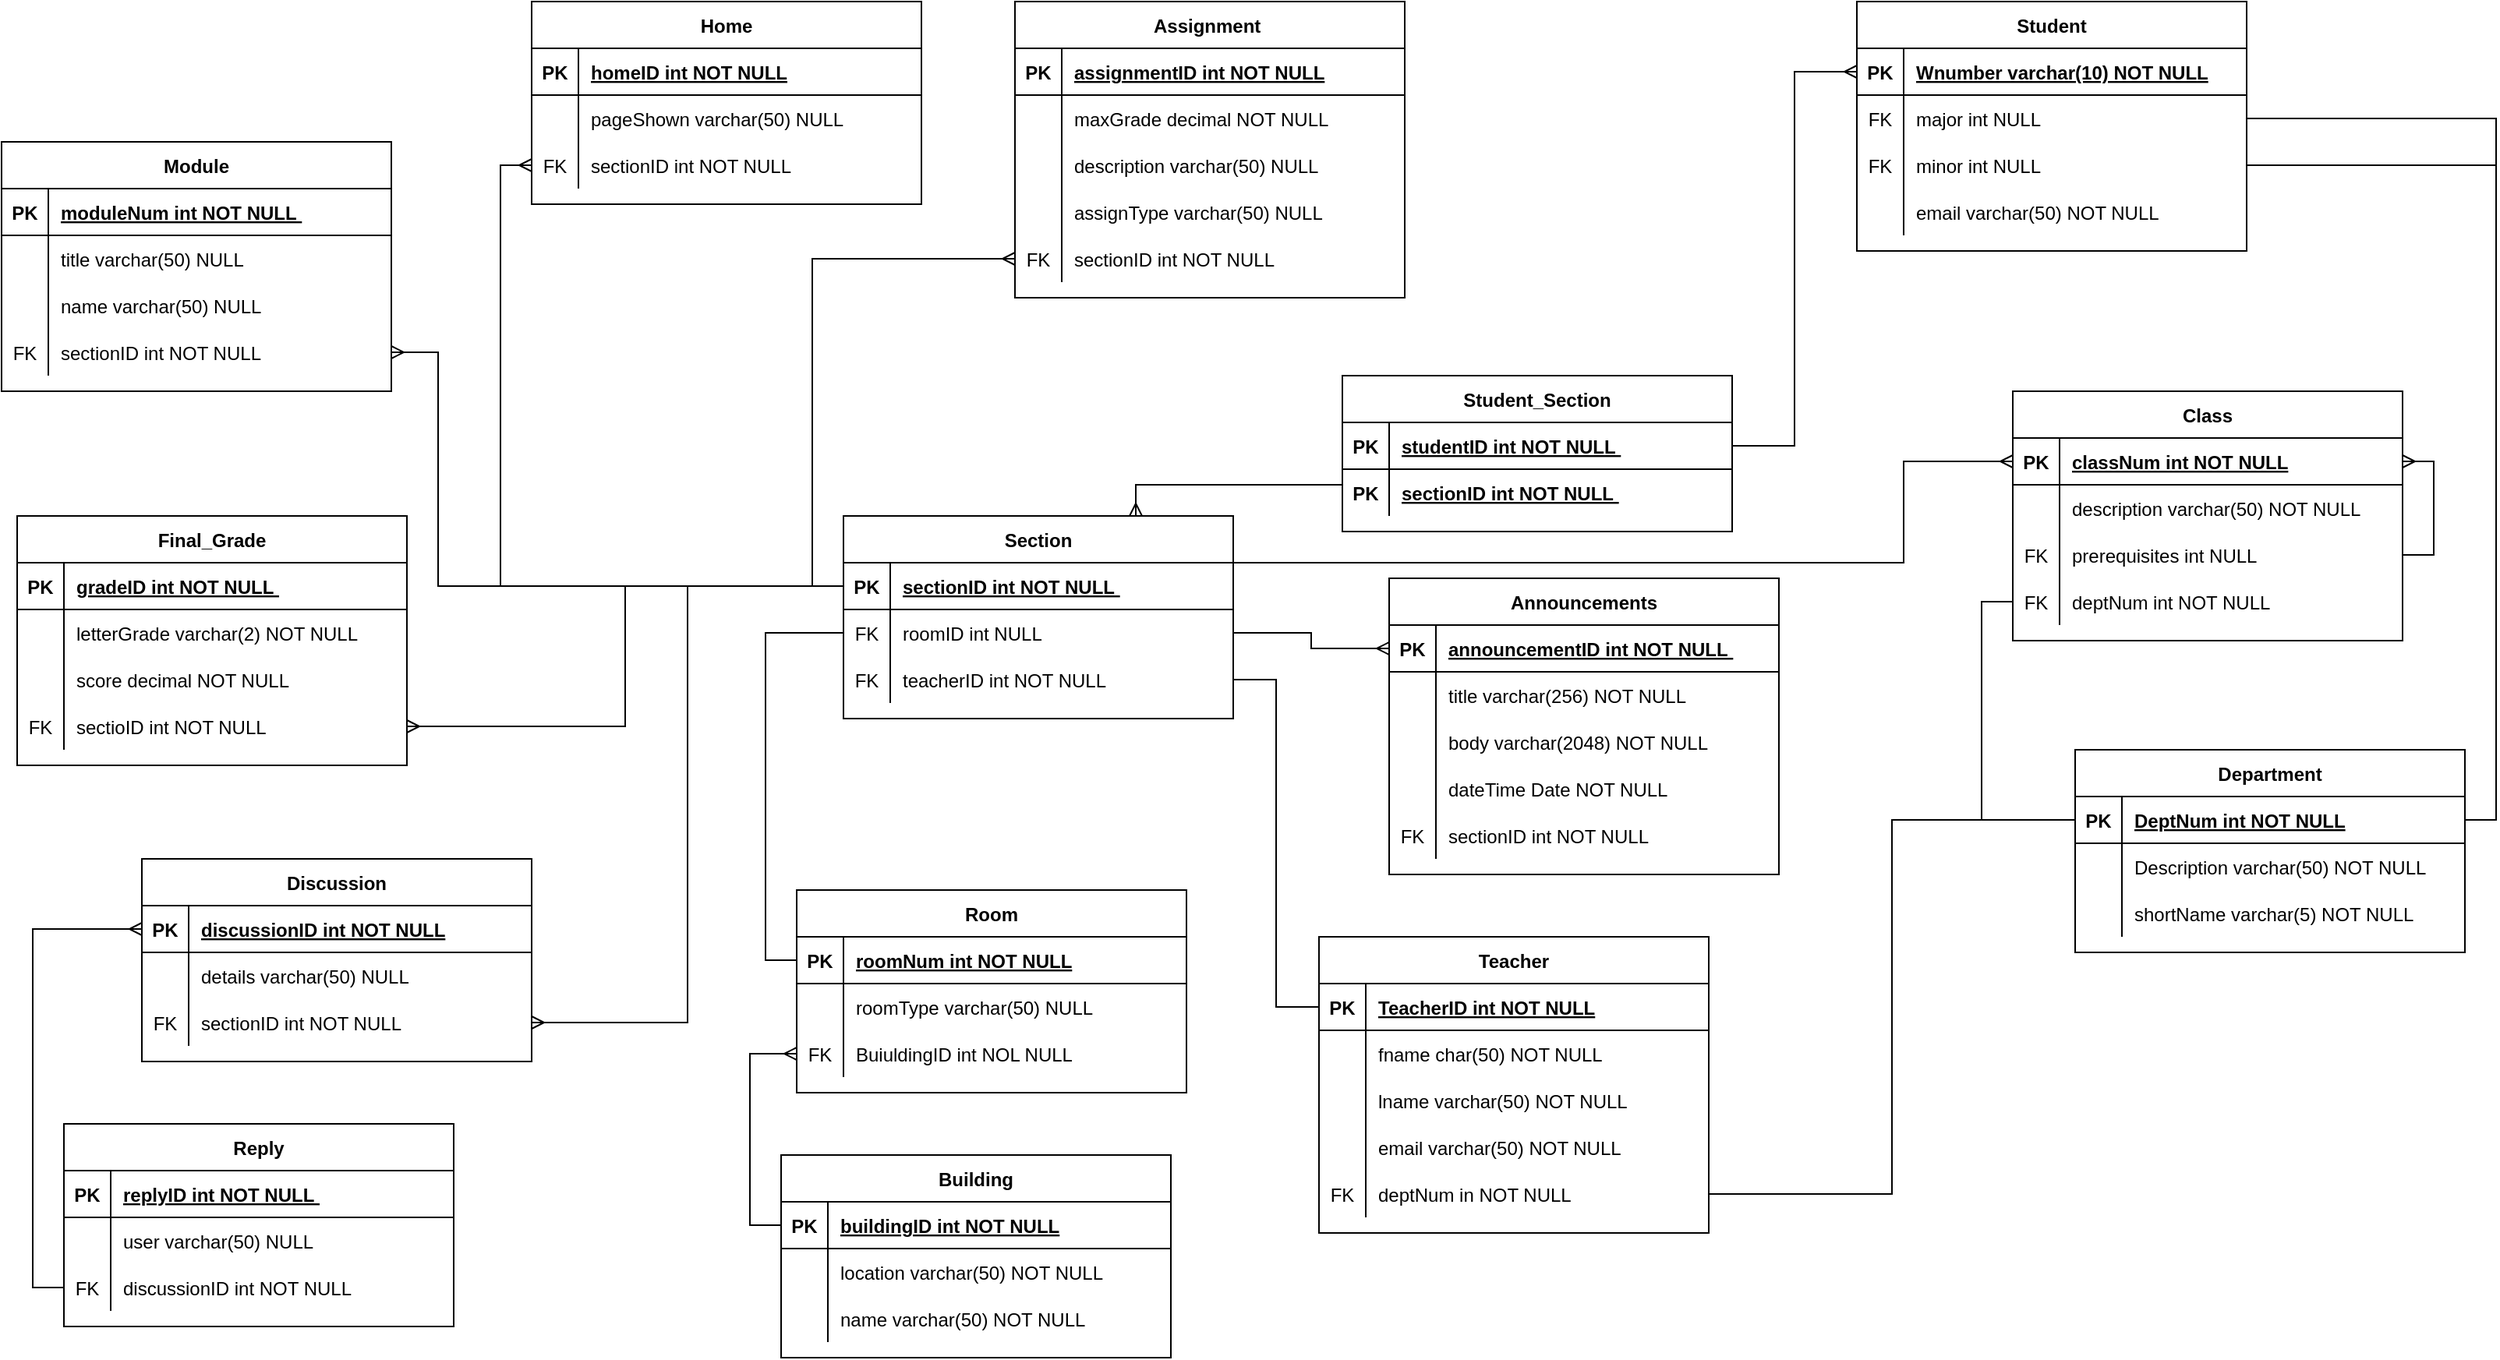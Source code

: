 <mxfile version="14.4.2" type="device"><diagram id="R2lEEEUBdFMjLlhIrx00" name="Page-1"><mxGraphModel dx="1212" dy="1151" grid="1" gridSize="10" guides="1" tooltips="1" connect="1" arrows="1" fold="1" page="1" pageScale="1" pageWidth="850" pageHeight="1100" math="0" shadow="0" extFonts="Permanent Marker^https://fonts.googleapis.com/css?family=Permanent+Marker"><root><mxCell id="0"/><mxCell id="1" parent="0"/><mxCell id="C-vyLk0tnHw3VtMMgP7b-23" value="Department" style="shape=table;startSize=30;container=1;collapsible=1;childLayout=tableLayout;fixedRows=1;rowLines=0;fontStyle=1;align=center;resizeLast=1;" parent="1" vertex="1"><mxGeometry x="2220" y="580" width="250" height="130" as="geometry"><mxRectangle x="120" y="120" width="100" height="30" as="alternateBounds"/></mxGeometry></mxCell><mxCell id="C-vyLk0tnHw3VtMMgP7b-24" value="" style="shape=partialRectangle;collapsible=0;dropTarget=0;pointerEvents=0;fillColor=none;points=[[0,0.5],[1,0.5]];portConstraint=eastwest;top=0;left=0;right=0;bottom=1;" parent="C-vyLk0tnHw3VtMMgP7b-23" vertex="1"><mxGeometry y="30" width="250" height="30" as="geometry"/></mxCell><mxCell id="C-vyLk0tnHw3VtMMgP7b-25" value="PK" style="shape=partialRectangle;overflow=hidden;connectable=0;fillColor=none;top=0;left=0;bottom=0;right=0;fontStyle=1;" parent="C-vyLk0tnHw3VtMMgP7b-24" vertex="1"><mxGeometry width="30" height="30" as="geometry"/></mxCell><mxCell id="C-vyLk0tnHw3VtMMgP7b-26" value="DeptNum int NOT NULL " style="shape=partialRectangle;overflow=hidden;connectable=0;fillColor=none;top=0;left=0;bottom=0;right=0;align=left;spacingLeft=6;fontStyle=5;" parent="C-vyLk0tnHw3VtMMgP7b-24" vertex="1"><mxGeometry x="30" width="220" height="30" as="geometry"/></mxCell><mxCell id="C-vyLk0tnHw3VtMMgP7b-27" value="" style="shape=partialRectangle;collapsible=0;dropTarget=0;pointerEvents=0;fillColor=none;points=[[0,0.5],[1,0.5]];portConstraint=eastwest;top=0;left=0;right=0;bottom=0;" parent="C-vyLk0tnHw3VtMMgP7b-23" vertex="1"><mxGeometry y="60" width="250" height="30" as="geometry"/></mxCell><mxCell id="C-vyLk0tnHw3VtMMgP7b-28" value="" style="shape=partialRectangle;overflow=hidden;connectable=0;fillColor=none;top=0;left=0;bottom=0;right=0;" parent="C-vyLk0tnHw3VtMMgP7b-27" vertex="1"><mxGeometry width="30" height="30" as="geometry"/></mxCell><mxCell id="C-vyLk0tnHw3VtMMgP7b-29" value="Description varchar(50) NOT NULL" style="shape=partialRectangle;overflow=hidden;connectable=0;fillColor=none;top=0;left=0;bottom=0;right=0;align=left;spacingLeft=6;" parent="C-vyLk0tnHw3VtMMgP7b-27" vertex="1"><mxGeometry x="30" width="220" height="30" as="geometry"/></mxCell><mxCell id="4STDpvnYuesSIdatNJ0e-102" style="shape=partialRectangle;collapsible=0;dropTarget=0;pointerEvents=0;fillColor=none;points=[[0,0.5],[1,0.5]];portConstraint=eastwest;top=0;left=0;right=0;bottom=0;" parent="C-vyLk0tnHw3VtMMgP7b-23" vertex="1"><mxGeometry y="90" width="250" height="30" as="geometry"/></mxCell><mxCell id="4STDpvnYuesSIdatNJ0e-103" style="shape=partialRectangle;overflow=hidden;connectable=0;fillColor=none;top=0;left=0;bottom=0;right=0;" parent="4STDpvnYuesSIdatNJ0e-102" vertex="1"><mxGeometry width="30" height="30" as="geometry"/></mxCell><mxCell id="4STDpvnYuesSIdatNJ0e-104" value="shortName varchar(5) NOT NULL" style="shape=partialRectangle;overflow=hidden;connectable=0;fillColor=none;top=0;left=0;bottom=0;right=0;align=left;spacingLeft=6;" parent="4STDpvnYuesSIdatNJ0e-102" vertex="1"><mxGeometry x="30" width="220" height="30" as="geometry"/></mxCell><mxCell id="4STDpvnYuesSIdatNJ0e-1" value="Teacher" style="shape=table;startSize=30;container=1;collapsible=1;childLayout=tableLayout;fixedRows=1;rowLines=0;fontStyle=1;align=center;resizeLast=1;" parent="1" vertex="1"><mxGeometry x="1735" y="700" width="250" height="190" as="geometry"><mxRectangle x="120" y="120" width="100" height="30" as="alternateBounds"/></mxGeometry></mxCell><mxCell id="4STDpvnYuesSIdatNJ0e-2" value="" style="shape=partialRectangle;collapsible=0;dropTarget=0;pointerEvents=0;fillColor=none;points=[[0,0.5],[1,0.5]];portConstraint=eastwest;top=0;left=0;right=0;bottom=1;" parent="4STDpvnYuesSIdatNJ0e-1" vertex="1"><mxGeometry y="30" width="250" height="30" as="geometry"/></mxCell><mxCell id="4STDpvnYuesSIdatNJ0e-3" value="PK" style="shape=partialRectangle;overflow=hidden;connectable=0;fillColor=none;top=0;left=0;bottom=0;right=0;fontStyle=1;" parent="4STDpvnYuesSIdatNJ0e-2" vertex="1"><mxGeometry width="30" height="30" as="geometry"/></mxCell><mxCell id="4STDpvnYuesSIdatNJ0e-4" value="TeacherID int NOT NULL " style="shape=partialRectangle;overflow=hidden;connectable=0;fillColor=none;top=0;left=0;bottom=0;right=0;align=left;spacingLeft=6;fontStyle=5;" parent="4STDpvnYuesSIdatNJ0e-2" vertex="1"><mxGeometry x="30" width="220" height="30" as="geometry"/></mxCell><mxCell id="4STDpvnYuesSIdatNJ0e-5" value="" style="shape=partialRectangle;collapsible=0;dropTarget=0;pointerEvents=0;fillColor=none;points=[[0,0.5],[1,0.5]];portConstraint=eastwest;top=0;left=0;right=0;bottom=0;" parent="4STDpvnYuesSIdatNJ0e-1" vertex="1"><mxGeometry y="60" width="250" height="30" as="geometry"/></mxCell><mxCell id="4STDpvnYuesSIdatNJ0e-6" value="" style="shape=partialRectangle;overflow=hidden;connectable=0;fillColor=none;top=0;left=0;bottom=0;right=0;" parent="4STDpvnYuesSIdatNJ0e-5" vertex="1"><mxGeometry width="30" height="30" as="geometry"/></mxCell><mxCell id="4STDpvnYuesSIdatNJ0e-7" value="fname char(50) NOT NULL" style="shape=partialRectangle;overflow=hidden;connectable=0;fillColor=none;top=0;left=0;bottom=0;right=0;align=left;spacingLeft=6;" parent="4STDpvnYuesSIdatNJ0e-5" vertex="1"><mxGeometry x="30" width="220" height="30" as="geometry"/></mxCell><mxCell id="4STDpvnYuesSIdatNJ0e-111" style="shape=partialRectangle;collapsible=0;dropTarget=0;pointerEvents=0;fillColor=none;points=[[0,0.5],[1,0.5]];portConstraint=eastwest;top=0;left=0;right=0;bottom=0;" parent="4STDpvnYuesSIdatNJ0e-1" vertex="1"><mxGeometry y="90" width="250" height="30" as="geometry"/></mxCell><mxCell id="4STDpvnYuesSIdatNJ0e-112" style="shape=partialRectangle;overflow=hidden;connectable=0;fillColor=none;top=0;left=0;bottom=0;right=0;" parent="4STDpvnYuesSIdatNJ0e-111" vertex="1"><mxGeometry width="30" height="30" as="geometry"/></mxCell><mxCell id="4STDpvnYuesSIdatNJ0e-113" value="lname varchar(50) NOT NULL " style="shape=partialRectangle;overflow=hidden;connectable=0;fillColor=none;top=0;left=0;bottom=0;right=0;align=left;spacingLeft=6;" parent="4STDpvnYuesSIdatNJ0e-111" vertex="1"><mxGeometry x="30" width="220" height="30" as="geometry"/></mxCell><mxCell id="4STDpvnYuesSIdatNJ0e-117" style="shape=partialRectangle;collapsible=0;dropTarget=0;pointerEvents=0;fillColor=none;points=[[0,0.5],[1,0.5]];portConstraint=eastwest;top=0;left=0;right=0;bottom=0;" parent="4STDpvnYuesSIdatNJ0e-1" vertex="1"><mxGeometry y="120" width="250" height="30" as="geometry"/></mxCell><mxCell id="4STDpvnYuesSIdatNJ0e-118" style="shape=partialRectangle;overflow=hidden;connectable=0;fillColor=none;top=0;left=0;bottom=0;right=0;" parent="4STDpvnYuesSIdatNJ0e-117" vertex="1"><mxGeometry width="30" height="30" as="geometry"/></mxCell><mxCell id="4STDpvnYuesSIdatNJ0e-119" value="email varchar(50) NOT NULL " style="shape=partialRectangle;overflow=hidden;connectable=0;fillColor=none;top=0;left=0;bottom=0;right=0;align=left;spacingLeft=6;" parent="4STDpvnYuesSIdatNJ0e-117" vertex="1"><mxGeometry x="30" width="220" height="30" as="geometry"/></mxCell><mxCell id="4STDpvnYuesSIdatNJ0e-179" style="shape=partialRectangle;collapsible=0;dropTarget=0;pointerEvents=0;fillColor=none;points=[[0,0.5],[1,0.5]];portConstraint=eastwest;top=0;left=0;right=0;bottom=0;" parent="4STDpvnYuesSIdatNJ0e-1" vertex="1"><mxGeometry y="150" width="250" height="30" as="geometry"/></mxCell><mxCell id="4STDpvnYuesSIdatNJ0e-180" value="FK" style="shape=partialRectangle;overflow=hidden;connectable=0;fillColor=none;top=0;left=0;bottom=0;right=0;" parent="4STDpvnYuesSIdatNJ0e-179" vertex="1"><mxGeometry width="30" height="30" as="geometry"/></mxCell><mxCell id="4STDpvnYuesSIdatNJ0e-181" value="deptNum in NOT NULL " style="shape=partialRectangle;overflow=hidden;connectable=0;fillColor=none;top=0;left=0;bottom=0;right=0;align=left;spacingLeft=6;" parent="4STDpvnYuesSIdatNJ0e-179" vertex="1"><mxGeometry x="30" width="220" height="30" as="geometry"/></mxCell><mxCell id="4STDpvnYuesSIdatNJ0e-8" value="Building" style="shape=table;startSize=30;container=1;collapsible=1;childLayout=tableLayout;fixedRows=1;rowLines=0;fontStyle=1;align=center;resizeLast=1;" parent="1" vertex="1"><mxGeometry x="1390" y="840" width="250" height="130" as="geometry"><mxRectangle x="120" y="120" width="100" height="30" as="alternateBounds"/></mxGeometry></mxCell><mxCell id="4STDpvnYuesSIdatNJ0e-9" value="" style="shape=partialRectangle;collapsible=0;dropTarget=0;pointerEvents=0;fillColor=none;points=[[0,0.5],[1,0.5]];portConstraint=eastwest;top=0;left=0;right=0;bottom=1;" parent="4STDpvnYuesSIdatNJ0e-8" vertex="1"><mxGeometry y="30" width="250" height="30" as="geometry"/></mxCell><mxCell id="4STDpvnYuesSIdatNJ0e-10" value="PK" style="shape=partialRectangle;overflow=hidden;connectable=0;fillColor=none;top=0;left=0;bottom=0;right=0;fontStyle=1;" parent="4STDpvnYuesSIdatNJ0e-9" vertex="1"><mxGeometry width="30" height="30" as="geometry"/></mxCell><mxCell id="4STDpvnYuesSIdatNJ0e-11" value="buildingID int NOT NULL " style="shape=partialRectangle;overflow=hidden;connectable=0;fillColor=none;top=0;left=0;bottom=0;right=0;align=left;spacingLeft=6;fontStyle=5;" parent="4STDpvnYuesSIdatNJ0e-9" vertex="1"><mxGeometry x="30" width="220" height="30" as="geometry"/></mxCell><mxCell id="4STDpvnYuesSIdatNJ0e-12" value="" style="shape=partialRectangle;collapsible=0;dropTarget=0;pointerEvents=0;fillColor=none;points=[[0,0.5],[1,0.5]];portConstraint=eastwest;top=0;left=0;right=0;bottom=0;" parent="4STDpvnYuesSIdatNJ0e-8" vertex="1"><mxGeometry y="60" width="250" height="30" as="geometry"/></mxCell><mxCell id="4STDpvnYuesSIdatNJ0e-13" value="" style="shape=partialRectangle;overflow=hidden;connectable=0;fillColor=none;top=0;left=0;bottom=0;right=0;" parent="4STDpvnYuesSIdatNJ0e-12" vertex="1"><mxGeometry width="30" height="30" as="geometry"/></mxCell><mxCell id="4STDpvnYuesSIdatNJ0e-14" value="location varchar(50) NOT NULL " style="shape=partialRectangle;overflow=hidden;connectable=0;fillColor=none;top=0;left=0;bottom=0;right=0;align=left;spacingLeft=6;" parent="4STDpvnYuesSIdatNJ0e-12" vertex="1"><mxGeometry x="30" width="220" height="30" as="geometry"/></mxCell><mxCell id="4STDpvnYuesSIdatNJ0e-120" style="shape=partialRectangle;collapsible=0;dropTarget=0;pointerEvents=0;fillColor=none;points=[[0,0.5],[1,0.5]];portConstraint=eastwest;top=0;left=0;right=0;bottom=0;" parent="4STDpvnYuesSIdatNJ0e-8" vertex="1"><mxGeometry y="90" width="250" height="30" as="geometry"/></mxCell><mxCell id="4STDpvnYuesSIdatNJ0e-121" style="shape=partialRectangle;overflow=hidden;connectable=0;fillColor=none;top=0;left=0;bottom=0;right=0;" parent="4STDpvnYuesSIdatNJ0e-120" vertex="1"><mxGeometry width="30" height="30" as="geometry"/></mxCell><mxCell id="4STDpvnYuesSIdatNJ0e-122" value="name varchar(50) NOT NULL " style="shape=partialRectangle;overflow=hidden;connectable=0;fillColor=none;top=0;left=0;bottom=0;right=0;align=left;spacingLeft=6;" parent="4STDpvnYuesSIdatNJ0e-120" vertex="1"><mxGeometry x="30" width="220" height="30" as="geometry"/></mxCell><mxCell id="4STDpvnYuesSIdatNJ0e-15" value="Home" style="shape=table;startSize=30;container=1;collapsible=1;childLayout=tableLayout;fixedRows=1;rowLines=0;fontStyle=1;align=center;resizeLast=1;" parent="1" vertex="1"><mxGeometry x="1230" y="100" width="250" height="130" as="geometry"><mxRectangle x="120" y="120" width="100" height="30" as="alternateBounds"/></mxGeometry></mxCell><mxCell id="4STDpvnYuesSIdatNJ0e-16" value="" style="shape=partialRectangle;collapsible=0;dropTarget=0;pointerEvents=0;fillColor=none;points=[[0,0.5],[1,0.5]];portConstraint=eastwest;top=0;left=0;right=0;bottom=1;" parent="4STDpvnYuesSIdatNJ0e-15" vertex="1"><mxGeometry y="30" width="250" height="30" as="geometry"/></mxCell><mxCell id="4STDpvnYuesSIdatNJ0e-17" value="PK" style="shape=partialRectangle;overflow=hidden;connectable=0;fillColor=none;top=0;left=0;bottom=0;right=0;fontStyle=1;" parent="4STDpvnYuesSIdatNJ0e-16" vertex="1"><mxGeometry width="30" height="30" as="geometry"/></mxCell><mxCell id="4STDpvnYuesSIdatNJ0e-18" value="homeID int NOT NULL " style="shape=partialRectangle;overflow=hidden;connectable=0;fillColor=none;top=0;left=0;bottom=0;right=0;align=left;spacingLeft=6;fontStyle=5;" parent="4STDpvnYuesSIdatNJ0e-16" vertex="1"><mxGeometry x="30" width="220" height="30" as="geometry"/></mxCell><mxCell id="4STDpvnYuesSIdatNJ0e-19" value="" style="shape=partialRectangle;collapsible=0;dropTarget=0;pointerEvents=0;fillColor=none;points=[[0,0.5],[1,0.5]];portConstraint=eastwest;top=0;left=0;right=0;bottom=0;" parent="4STDpvnYuesSIdatNJ0e-15" vertex="1"><mxGeometry y="60" width="250" height="30" as="geometry"/></mxCell><mxCell id="4STDpvnYuesSIdatNJ0e-20" value="" style="shape=partialRectangle;overflow=hidden;connectable=0;fillColor=none;top=0;left=0;bottom=0;right=0;" parent="4STDpvnYuesSIdatNJ0e-19" vertex="1"><mxGeometry width="30" height="30" as="geometry"/></mxCell><mxCell id="4STDpvnYuesSIdatNJ0e-21" value="pageShown varchar(50) NULL " style="shape=partialRectangle;overflow=hidden;connectable=0;fillColor=none;top=0;left=0;bottom=0;right=0;align=left;spacingLeft=6;" parent="4STDpvnYuesSIdatNJ0e-19" vertex="1"><mxGeometry x="30" width="220" height="30" as="geometry"/></mxCell><mxCell id="4STDpvnYuesSIdatNJ0e-126" style="shape=partialRectangle;collapsible=0;dropTarget=0;pointerEvents=0;fillColor=none;points=[[0,0.5],[1,0.5]];portConstraint=eastwest;top=0;left=0;right=0;bottom=0;" parent="4STDpvnYuesSIdatNJ0e-15" vertex="1"><mxGeometry y="90" width="250" height="30" as="geometry"/></mxCell><mxCell id="4STDpvnYuesSIdatNJ0e-127" value="FK" style="shape=partialRectangle;overflow=hidden;connectable=0;fillColor=none;top=0;left=0;bottom=0;right=0;" parent="4STDpvnYuesSIdatNJ0e-126" vertex="1"><mxGeometry width="30" height="30" as="geometry"/></mxCell><mxCell id="4STDpvnYuesSIdatNJ0e-128" value="sectionID int NOT NULL " style="shape=partialRectangle;overflow=hidden;connectable=0;fillColor=none;top=0;left=0;bottom=0;right=0;align=left;spacingLeft=6;" parent="4STDpvnYuesSIdatNJ0e-126" vertex="1"><mxGeometry x="30" width="220" height="30" as="geometry"/></mxCell><mxCell id="4STDpvnYuesSIdatNJ0e-22" value="Room" style="shape=table;startSize=30;container=1;collapsible=1;childLayout=tableLayout;fixedRows=1;rowLines=0;fontStyle=1;align=center;resizeLast=1;" parent="1" vertex="1"><mxGeometry x="1400" y="670" width="250" height="130" as="geometry"><mxRectangle x="120" y="120" width="100" height="30" as="alternateBounds"/></mxGeometry></mxCell><mxCell id="4STDpvnYuesSIdatNJ0e-23" value="" style="shape=partialRectangle;collapsible=0;dropTarget=0;pointerEvents=0;fillColor=none;points=[[0,0.5],[1,0.5]];portConstraint=eastwest;top=0;left=0;right=0;bottom=1;" parent="4STDpvnYuesSIdatNJ0e-22" vertex="1"><mxGeometry y="30" width="250" height="30" as="geometry"/></mxCell><mxCell id="4STDpvnYuesSIdatNJ0e-24" value="PK" style="shape=partialRectangle;overflow=hidden;connectable=0;fillColor=none;top=0;left=0;bottom=0;right=0;fontStyle=1;" parent="4STDpvnYuesSIdatNJ0e-23" vertex="1"><mxGeometry width="30" height="30" as="geometry"/></mxCell><mxCell id="4STDpvnYuesSIdatNJ0e-25" value="roomNum int NOT NULL " style="shape=partialRectangle;overflow=hidden;connectable=0;fillColor=none;top=0;left=0;bottom=0;right=0;align=left;spacingLeft=6;fontStyle=5;" parent="4STDpvnYuesSIdatNJ0e-23" vertex="1"><mxGeometry x="30" width="220" height="30" as="geometry"/></mxCell><mxCell id="4STDpvnYuesSIdatNJ0e-26" value="" style="shape=partialRectangle;collapsible=0;dropTarget=0;pointerEvents=0;fillColor=none;points=[[0,0.5],[1,0.5]];portConstraint=eastwest;top=0;left=0;right=0;bottom=0;" parent="4STDpvnYuesSIdatNJ0e-22" vertex="1"><mxGeometry y="60" width="250" height="30" as="geometry"/></mxCell><mxCell id="4STDpvnYuesSIdatNJ0e-27" value="" style="shape=partialRectangle;overflow=hidden;connectable=0;fillColor=none;top=0;left=0;bottom=0;right=0;" parent="4STDpvnYuesSIdatNJ0e-26" vertex="1"><mxGeometry width="30" height="30" as="geometry"/></mxCell><mxCell id="4STDpvnYuesSIdatNJ0e-28" value="roomType varchar(50) NULL" style="shape=partialRectangle;overflow=hidden;connectable=0;fillColor=none;top=0;left=0;bottom=0;right=0;align=left;spacingLeft=6;" parent="4STDpvnYuesSIdatNJ0e-26" vertex="1"><mxGeometry x="30" width="220" height="30" as="geometry"/></mxCell><mxCell id="4STDpvnYuesSIdatNJ0e-123" style="shape=partialRectangle;collapsible=0;dropTarget=0;pointerEvents=0;fillColor=none;points=[[0,0.5],[1,0.5]];portConstraint=eastwest;top=0;left=0;right=0;bottom=0;" parent="4STDpvnYuesSIdatNJ0e-22" vertex="1"><mxGeometry y="90" width="250" height="30" as="geometry"/></mxCell><mxCell id="4STDpvnYuesSIdatNJ0e-124" value="FK" style="shape=partialRectangle;overflow=hidden;connectable=0;fillColor=none;top=0;left=0;bottom=0;right=0;" parent="4STDpvnYuesSIdatNJ0e-123" vertex="1"><mxGeometry width="30" height="30" as="geometry"/></mxCell><mxCell id="4STDpvnYuesSIdatNJ0e-125" value="BuiuldingID int NOL NULL " style="shape=partialRectangle;overflow=hidden;connectable=0;fillColor=none;top=0;left=0;bottom=0;right=0;align=left;spacingLeft=6;" parent="4STDpvnYuesSIdatNJ0e-123" vertex="1"><mxGeometry x="30" width="220" height="30" as="geometry"/></mxCell><mxCell id="4STDpvnYuesSIdatNJ0e-29" value="Assignment " style="shape=table;startSize=30;container=1;collapsible=1;childLayout=tableLayout;fixedRows=1;rowLines=0;fontStyle=1;align=center;resizeLast=1;" parent="1" vertex="1"><mxGeometry x="1540" y="100" width="250" height="190" as="geometry"><mxRectangle x="120" y="120" width="100" height="30" as="alternateBounds"/></mxGeometry></mxCell><mxCell id="4STDpvnYuesSIdatNJ0e-30" value="" style="shape=partialRectangle;collapsible=0;dropTarget=0;pointerEvents=0;fillColor=none;points=[[0,0.5],[1,0.5]];portConstraint=eastwest;top=0;left=0;right=0;bottom=1;" parent="4STDpvnYuesSIdatNJ0e-29" vertex="1"><mxGeometry y="30" width="250" height="30" as="geometry"/></mxCell><mxCell id="4STDpvnYuesSIdatNJ0e-31" value="PK" style="shape=partialRectangle;overflow=hidden;connectable=0;fillColor=none;top=0;left=0;bottom=0;right=0;fontStyle=1;" parent="4STDpvnYuesSIdatNJ0e-30" vertex="1"><mxGeometry width="30" height="30" as="geometry"/></mxCell><mxCell id="4STDpvnYuesSIdatNJ0e-32" value="assignmentID int NOT NULL " style="shape=partialRectangle;overflow=hidden;connectable=0;fillColor=none;top=0;left=0;bottom=0;right=0;align=left;spacingLeft=6;fontStyle=5;" parent="4STDpvnYuesSIdatNJ0e-30" vertex="1"><mxGeometry x="30" width="220" height="30" as="geometry"/></mxCell><mxCell id="4STDpvnYuesSIdatNJ0e-33" value="" style="shape=partialRectangle;collapsible=0;dropTarget=0;pointerEvents=0;fillColor=none;points=[[0,0.5],[1,0.5]];portConstraint=eastwest;top=0;left=0;right=0;bottom=0;" parent="4STDpvnYuesSIdatNJ0e-29" vertex="1"><mxGeometry y="60" width="250" height="30" as="geometry"/></mxCell><mxCell id="4STDpvnYuesSIdatNJ0e-34" value="" style="shape=partialRectangle;overflow=hidden;connectable=0;fillColor=none;top=0;left=0;bottom=0;right=0;" parent="4STDpvnYuesSIdatNJ0e-33" vertex="1"><mxGeometry width="30" height="30" as="geometry"/></mxCell><mxCell id="4STDpvnYuesSIdatNJ0e-35" value="maxGrade decimal NOT NULL " style="shape=partialRectangle;overflow=hidden;connectable=0;fillColor=none;top=0;left=0;bottom=0;right=0;align=left;spacingLeft=6;" parent="4STDpvnYuesSIdatNJ0e-33" vertex="1"><mxGeometry x="30" width="220" height="30" as="geometry"/></mxCell><mxCell id="4STDpvnYuesSIdatNJ0e-129" style="shape=partialRectangle;collapsible=0;dropTarget=0;pointerEvents=0;fillColor=none;points=[[0,0.5],[1,0.5]];portConstraint=eastwest;top=0;left=0;right=0;bottom=0;" parent="4STDpvnYuesSIdatNJ0e-29" vertex="1"><mxGeometry y="90" width="250" height="30" as="geometry"/></mxCell><mxCell id="4STDpvnYuesSIdatNJ0e-130" style="shape=partialRectangle;overflow=hidden;connectable=0;fillColor=none;top=0;left=0;bottom=0;right=0;" parent="4STDpvnYuesSIdatNJ0e-129" vertex="1"><mxGeometry width="30" height="30" as="geometry"/></mxCell><mxCell id="4STDpvnYuesSIdatNJ0e-131" value="description varchar(50) NULL " style="shape=partialRectangle;overflow=hidden;connectable=0;fillColor=none;top=0;left=0;bottom=0;right=0;align=left;spacingLeft=6;" parent="4STDpvnYuesSIdatNJ0e-129" vertex="1"><mxGeometry x="30" width="220" height="30" as="geometry"/></mxCell><mxCell id="4STDpvnYuesSIdatNJ0e-132" style="shape=partialRectangle;collapsible=0;dropTarget=0;pointerEvents=0;fillColor=none;points=[[0,0.5],[1,0.5]];portConstraint=eastwest;top=0;left=0;right=0;bottom=0;" parent="4STDpvnYuesSIdatNJ0e-29" vertex="1"><mxGeometry y="120" width="250" height="30" as="geometry"/></mxCell><mxCell id="4STDpvnYuesSIdatNJ0e-133" style="shape=partialRectangle;overflow=hidden;connectable=0;fillColor=none;top=0;left=0;bottom=0;right=0;" parent="4STDpvnYuesSIdatNJ0e-132" vertex="1"><mxGeometry width="30" height="30" as="geometry"/></mxCell><mxCell id="4STDpvnYuesSIdatNJ0e-134" value="assignType varchar(50) NULL " style="shape=partialRectangle;overflow=hidden;connectable=0;fillColor=none;top=0;left=0;bottom=0;right=0;align=left;spacingLeft=6;" parent="4STDpvnYuesSIdatNJ0e-132" vertex="1"><mxGeometry x="30" width="220" height="30" as="geometry"/></mxCell><mxCell id="4STDpvnYuesSIdatNJ0e-135" style="shape=partialRectangle;collapsible=0;dropTarget=0;pointerEvents=0;fillColor=none;points=[[0,0.5],[1,0.5]];portConstraint=eastwest;top=0;left=0;right=0;bottom=0;" parent="4STDpvnYuesSIdatNJ0e-29" vertex="1"><mxGeometry y="150" width="250" height="30" as="geometry"/></mxCell><mxCell id="4STDpvnYuesSIdatNJ0e-136" value="FK" style="shape=partialRectangle;overflow=hidden;connectable=0;fillColor=none;top=0;left=0;bottom=0;right=0;" parent="4STDpvnYuesSIdatNJ0e-135" vertex="1"><mxGeometry width="30" height="30" as="geometry"/></mxCell><mxCell id="4STDpvnYuesSIdatNJ0e-137" value="sectionID int NOT NULL " style="shape=partialRectangle;overflow=hidden;connectable=0;fillColor=none;top=0;left=0;bottom=0;right=0;align=left;spacingLeft=6;" parent="4STDpvnYuesSIdatNJ0e-135" vertex="1"><mxGeometry x="30" width="220" height="30" as="geometry"/></mxCell><mxCell id="4STDpvnYuesSIdatNJ0e-36" value="Module" style="shape=table;startSize=30;container=1;collapsible=1;childLayout=tableLayout;fixedRows=1;rowLines=0;fontStyle=1;align=center;resizeLast=1;" parent="1" vertex="1"><mxGeometry x="890" y="190" width="250" height="160" as="geometry"><mxRectangle x="120" y="120" width="100" height="30" as="alternateBounds"/></mxGeometry></mxCell><mxCell id="4STDpvnYuesSIdatNJ0e-37" value="" style="shape=partialRectangle;collapsible=0;dropTarget=0;pointerEvents=0;fillColor=none;points=[[0,0.5],[1,0.5]];portConstraint=eastwest;top=0;left=0;right=0;bottom=1;" parent="4STDpvnYuesSIdatNJ0e-36" vertex="1"><mxGeometry y="30" width="250" height="30" as="geometry"/></mxCell><mxCell id="4STDpvnYuesSIdatNJ0e-38" value="PK" style="shape=partialRectangle;overflow=hidden;connectable=0;fillColor=none;top=0;left=0;bottom=0;right=0;fontStyle=1;" parent="4STDpvnYuesSIdatNJ0e-37" vertex="1"><mxGeometry width="30" height="30" as="geometry"/></mxCell><mxCell id="4STDpvnYuesSIdatNJ0e-39" value="moduleNum int NOT NULL " style="shape=partialRectangle;overflow=hidden;connectable=0;fillColor=none;top=0;left=0;bottom=0;right=0;align=left;spacingLeft=6;fontStyle=5;" parent="4STDpvnYuesSIdatNJ0e-37" vertex="1"><mxGeometry x="30" width="220" height="30" as="geometry"/></mxCell><mxCell id="4STDpvnYuesSIdatNJ0e-40" value="" style="shape=partialRectangle;collapsible=0;dropTarget=0;pointerEvents=0;fillColor=none;points=[[0,0.5],[1,0.5]];portConstraint=eastwest;top=0;left=0;right=0;bottom=0;" parent="4STDpvnYuesSIdatNJ0e-36" vertex="1"><mxGeometry y="60" width="250" height="30" as="geometry"/></mxCell><mxCell id="4STDpvnYuesSIdatNJ0e-41" value="" style="shape=partialRectangle;overflow=hidden;connectable=0;fillColor=none;top=0;left=0;bottom=0;right=0;" parent="4STDpvnYuesSIdatNJ0e-40" vertex="1"><mxGeometry width="30" height="30" as="geometry"/></mxCell><mxCell id="4STDpvnYuesSIdatNJ0e-42" value="title varchar(50) NULL " style="shape=partialRectangle;overflow=hidden;connectable=0;fillColor=none;top=0;left=0;bottom=0;right=0;align=left;spacingLeft=6;" parent="4STDpvnYuesSIdatNJ0e-40" vertex="1"><mxGeometry x="30" width="220" height="30" as="geometry"/></mxCell><mxCell id="4STDpvnYuesSIdatNJ0e-138" style="shape=partialRectangle;collapsible=0;dropTarget=0;pointerEvents=0;fillColor=none;points=[[0,0.5],[1,0.5]];portConstraint=eastwest;top=0;left=0;right=0;bottom=0;" parent="4STDpvnYuesSIdatNJ0e-36" vertex="1"><mxGeometry y="90" width="250" height="30" as="geometry"/></mxCell><mxCell id="4STDpvnYuesSIdatNJ0e-139" style="shape=partialRectangle;overflow=hidden;connectable=0;fillColor=none;top=0;left=0;bottom=0;right=0;" parent="4STDpvnYuesSIdatNJ0e-138" vertex="1"><mxGeometry width="30" height="30" as="geometry"/></mxCell><mxCell id="4STDpvnYuesSIdatNJ0e-140" value="name varchar(50) NULL " style="shape=partialRectangle;overflow=hidden;connectable=0;fillColor=none;top=0;left=0;bottom=0;right=0;align=left;spacingLeft=6;" parent="4STDpvnYuesSIdatNJ0e-138" vertex="1"><mxGeometry x="30" width="220" height="30" as="geometry"/></mxCell><mxCell id="4STDpvnYuesSIdatNJ0e-141" style="shape=partialRectangle;collapsible=0;dropTarget=0;pointerEvents=0;fillColor=none;points=[[0,0.5],[1,0.5]];portConstraint=eastwest;top=0;left=0;right=0;bottom=0;" parent="4STDpvnYuesSIdatNJ0e-36" vertex="1"><mxGeometry y="120" width="250" height="30" as="geometry"/></mxCell><mxCell id="4STDpvnYuesSIdatNJ0e-142" value="FK" style="shape=partialRectangle;overflow=hidden;connectable=0;fillColor=none;top=0;left=0;bottom=0;right=0;" parent="4STDpvnYuesSIdatNJ0e-141" vertex="1"><mxGeometry width="30" height="30" as="geometry"/></mxCell><mxCell id="4STDpvnYuesSIdatNJ0e-143" value="sectionID int NOT NULL " style="shape=partialRectangle;overflow=hidden;connectable=0;fillColor=none;top=0;left=0;bottom=0;right=0;align=left;spacingLeft=6;" parent="4STDpvnYuesSIdatNJ0e-141" vertex="1"><mxGeometry x="30" width="220" height="30" as="geometry"/></mxCell><mxCell id="4STDpvnYuesSIdatNJ0e-43" value="Final_Grade" style="shape=table;startSize=30;container=1;collapsible=1;childLayout=tableLayout;fixedRows=1;rowLines=0;fontStyle=1;align=center;resizeLast=1;" parent="1" vertex="1"><mxGeometry x="900" y="430" width="250" height="160" as="geometry"><mxRectangle x="120" y="120" width="100" height="30" as="alternateBounds"/></mxGeometry></mxCell><mxCell id="4STDpvnYuesSIdatNJ0e-44" value="" style="shape=partialRectangle;collapsible=0;dropTarget=0;pointerEvents=0;fillColor=none;points=[[0,0.5],[1,0.5]];portConstraint=eastwest;top=0;left=0;right=0;bottom=1;" parent="4STDpvnYuesSIdatNJ0e-43" vertex="1"><mxGeometry y="30" width="250" height="30" as="geometry"/></mxCell><mxCell id="4STDpvnYuesSIdatNJ0e-45" value="PK" style="shape=partialRectangle;overflow=hidden;connectable=0;fillColor=none;top=0;left=0;bottom=0;right=0;fontStyle=1;" parent="4STDpvnYuesSIdatNJ0e-44" vertex="1"><mxGeometry width="30" height="30" as="geometry"/></mxCell><mxCell id="4STDpvnYuesSIdatNJ0e-46" value="gradeID int NOT NULL " style="shape=partialRectangle;overflow=hidden;connectable=0;fillColor=none;top=0;left=0;bottom=0;right=0;align=left;spacingLeft=6;fontStyle=5;" parent="4STDpvnYuesSIdatNJ0e-44" vertex="1"><mxGeometry x="30" width="220" height="30" as="geometry"/></mxCell><mxCell id="4STDpvnYuesSIdatNJ0e-47" value="" style="shape=partialRectangle;collapsible=0;dropTarget=0;pointerEvents=0;fillColor=none;points=[[0,0.5],[1,0.5]];portConstraint=eastwest;top=0;left=0;right=0;bottom=0;" parent="4STDpvnYuesSIdatNJ0e-43" vertex="1"><mxGeometry y="60" width="250" height="30" as="geometry"/></mxCell><mxCell id="4STDpvnYuesSIdatNJ0e-48" value="" style="shape=partialRectangle;overflow=hidden;connectable=0;fillColor=none;top=0;left=0;bottom=0;right=0;" parent="4STDpvnYuesSIdatNJ0e-47" vertex="1"><mxGeometry width="30" height="30" as="geometry"/></mxCell><mxCell id="4STDpvnYuesSIdatNJ0e-49" value="letterGrade varchar(2) NOT NULL " style="shape=partialRectangle;overflow=hidden;connectable=0;fillColor=none;top=0;left=0;bottom=0;right=0;align=left;spacingLeft=6;" parent="4STDpvnYuesSIdatNJ0e-47" vertex="1"><mxGeometry x="30" width="220" height="30" as="geometry"/></mxCell><mxCell id="4STDpvnYuesSIdatNJ0e-144" style="shape=partialRectangle;collapsible=0;dropTarget=0;pointerEvents=0;fillColor=none;points=[[0,0.5],[1,0.5]];portConstraint=eastwest;top=0;left=0;right=0;bottom=0;" parent="4STDpvnYuesSIdatNJ0e-43" vertex="1"><mxGeometry y="90" width="250" height="30" as="geometry"/></mxCell><mxCell id="4STDpvnYuesSIdatNJ0e-145" style="shape=partialRectangle;overflow=hidden;connectable=0;fillColor=none;top=0;left=0;bottom=0;right=0;" parent="4STDpvnYuesSIdatNJ0e-144" vertex="1"><mxGeometry width="30" height="30" as="geometry"/></mxCell><mxCell id="4STDpvnYuesSIdatNJ0e-146" value="score decimal NOT NULL  " style="shape=partialRectangle;overflow=hidden;connectable=0;fillColor=none;top=0;left=0;bottom=0;right=0;align=left;spacingLeft=6;" parent="4STDpvnYuesSIdatNJ0e-144" vertex="1"><mxGeometry x="30" width="220" height="30" as="geometry"/></mxCell><mxCell id="4STDpvnYuesSIdatNJ0e-147" style="shape=partialRectangle;collapsible=0;dropTarget=0;pointerEvents=0;fillColor=none;points=[[0,0.5],[1,0.5]];portConstraint=eastwest;top=0;left=0;right=0;bottom=0;" parent="4STDpvnYuesSIdatNJ0e-43" vertex="1"><mxGeometry y="120" width="250" height="30" as="geometry"/></mxCell><mxCell id="4STDpvnYuesSIdatNJ0e-148" value="FK" style="shape=partialRectangle;overflow=hidden;connectable=0;fillColor=none;top=0;left=0;bottom=0;right=0;" parent="4STDpvnYuesSIdatNJ0e-147" vertex="1"><mxGeometry width="30" height="30" as="geometry"/></mxCell><mxCell id="4STDpvnYuesSIdatNJ0e-149" value="sectioID int NOT NULL " style="shape=partialRectangle;overflow=hidden;connectable=0;fillColor=none;top=0;left=0;bottom=0;right=0;align=left;spacingLeft=6;" parent="4STDpvnYuesSIdatNJ0e-147" vertex="1"><mxGeometry x="30" width="220" height="30" as="geometry"/></mxCell><mxCell id="4STDpvnYuesSIdatNJ0e-50" value="Student" style="shape=table;startSize=30;container=1;collapsible=1;childLayout=tableLayout;fixedRows=1;rowLines=0;fontStyle=1;align=center;resizeLast=1;" parent="1" vertex="1"><mxGeometry x="2080" y="100" width="250" height="160" as="geometry"><mxRectangle x="120" y="120" width="100" height="30" as="alternateBounds"/></mxGeometry></mxCell><mxCell id="4STDpvnYuesSIdatNJ0e-51" value="" style="shape=partialRectangle;collapsible=0;dropTarget=0;pointerEvents=0;fillColor=none;points=[[0,0.5],[1,0.5]];portConstraint=eastwest;top=0;left=0;right=0;bottom=1;" parent="4STDpvnYuesSIdatNJ0e-50" vertex="1"><mxGeometry y="30" width="250" height="30" as="geometry"/></mxCell><mxCell id="4STDpvnYuesSIdatNJ0e-52" value="PK" style="shape=partialRectangle;overflow=hidden;connectable=0;fillColor=none;top=0;left=0;bottom=0;right=0;fontStyle=1;" parent="4STDpvnYuesSIdatNJ0e-51" vertex="1"><mxGeometry width="30" height="30" as="geometry"/></mxCell><mxCell id="4STDpvnYuesSIdatNJ0e-53" value="Wnumber varchar(10) NOT NULL " style="shape=partialRectangle;overflow=hidden;connectable=0;fillColor=none;top=0;left=0;bottom=0;right=0;align=left;spacingLeft=6;fontStyle=5;" parent="4STDpvnYuesSIdatNJ0e-51" vertex="1"><mxGeometry x="30" width="220" height="30" as="geometry"/></mxCell><mxCell id="4STDpvnYuesSIdatNJ0e-54" value="" style="shape=partialRectangle;collapsible=0;dropTarget=0;pointerEvents=0;fillColor=none;points=[[0,0.5],[1,0.5]];portConstraint=eastwest;top=0;left=0;right=0;bottom=0;" parent="4STDpvnYuesSIdatNJ0e-50" vertex="1"><mxGeometry y="60" width="250" height="30" as="geometry"/></mxCell><mxCell id="4STDpvnYuesSIdatNJ0e-55" value="FK" style="shape=partialRectangle;overflow=hidden;connectable=0;fillColor=none;top=0;left=0;bottom=0;right=0;" parent="4STDpvnYuesSIdatNJ0e-54" vertex="1"><mxGeometry width="30" height="30" as="geometry"/></mxCell><mxCell id="4STDpvnYuesSIdatNJ0e-56" value="major int NULL" style="shape=partialRectangle;overflow=hidden;connectable=0;fillColor=none;top=0;left=0;bottom=0;right=0;align=left;spacingLeft=6;" parent="4STDpvnYuesSIdatNJ0e-54" vertex="1"><mxGeometry x="30" width="220" height="30" as="geometry"/></mxCell><mxCell id="4STDpvnYuesSIdatNJ0e-108" style="shape=partialRectangle;collapsible=0;dropTarget=0;pointerEvents=0;fillColor=none;points=[[0,0.5],[1,0.5]];portConstraint=eastwest;top=0;left=0;right=0;bottom=0;" parent="4STDpvnYuesSIdatNJ0e-50" vertex="1"><mxGeometry y="90" width="250" height="30" as="geometry"/></mxCell><mxCell id="4STDpvnYuesSIdatNJ0e-109" value="FK" style="shape=partialRectangle;overflow=hidden;connectable=0;fillColor=none;top=0;left=0;bottom=0;right=0;" parent="4STDpvnYuesSIdatNJ0e-108" vertex="1"><mxGeometry width="30" height="30" as="geometry"/></mxCell><mxCell id="4STDpvnYuesSIdatNJ0e-110" value="minor int NULL" style="shape=partialRectangle;overflow=hidden;connectable=0;fillColor=none;top=0;left=0;bottom=0;right=0;align=left;spacingLeft=6;" parent="4STDpvnYuesSIdatNJ0e-108" vertex="1"><mxGeometry x="30" width="220" height="30" as="geometry"/></mxCell><mxCell id="4STDpvnYuesSIdatNJ0e-114" style="shape=partialRectangle;collapsible=0;dropTarget=0;pointerEvents=0;fillColor=none;points=[[0,0.5],[1,0.5]];portConstraint=eastwest;top=0;left=0;right=0;bottom=0;" parent="4STDpvnYuesSIdatNJ0e-50" vertex="1"><mxGeometry y="120" width="250" height="30" as="geometry"/></mxCell><mxCell id="4STDpvnYuesSIdatNJ0e-115" style="shape=partialRectangle;overflow=hidden;connectable=0;fillColor=none;top=0;left=0;bottom=0;right=0;" parent="4STDpvnYuesSIdatNJ0e-114" vertex="1"><mxGeometry width="30" height="30" as="geometry"/></mxCell><mxCell id="4STDpvnYuesSIdatNJ0e-116" value="email varchar(50) NOT NULL " style="shape=partialRectangle;overflow=hidden;connectable=0;fillColor=none;top=0;left=0;bottom=0;right=0;align=left;spacingLeft=6;" parent="4STDpvnYuesSIdatNJ0e-114" vertex="1"><mxGeometry x="30" width="220" height="30" as="geometry"/></mxCell><mxCell id="4STDpvnYuesSIdatNJ0e-57" value="Class" style="shape=table;startSize=30;container=1;collapsible=1;childLayout=tableLayout;fixedRows=1;rowLines=0;fontStyle=1;align=center;resizeLast=1;" parent="1" vertex="1"><mxGeometry x="2180" y="350" width="250" height="160" as="geometry"><mxRectangle x="120" y="120" width="100" height="30" as="alternateBounds"/></mxGeometry></mxCell><mxCell id="4STDpvnYuesSIdatNJ0e-58" value="" style="shape=partialRectangle;collapsible=0;dropTarget=0;pointerEvents=0;fillColor=none;points=[[0,0.5],[1,0.5]];portConstraint=eastwest;top=0;left=0;right=0;bottom=1;" parent="4STDpvnYuesSIdatNJ0e-57" vertex="1"><mxGeometry y="30" width="250" height="30" as="geometry"/></mxCell><mxCell id="4STDpvnYuesSIdatNJ0e-59" value="PK" style="shape=partialRectangle;overflow=hidden;connectable=0;fillColor=none;top=0;left=0;bottom=0;right=0;fontStyle=1;" parent="4STDpvnYuesSIdatNJ0e-58" vertex="1"><mxGeometry width="30" height="30" as="geometry"/></mxCell><mxCell id="4STDpvnYuesSIdatNJ0e-60" value="classNum int NOT NULL " style="shape=partialRectangle;overflow=hidden;connectable=0;fillColor=none;top=0;left=0;bottom=0;right=0;align=left;spacingLeft=6;fontStyle=5;" parent="4STDpvnYuesSIdatNJ0e-58" vertex="1"><mxGeometry x="30" width="220" height="30" as="geometry"/></mxCell><mxCell id="4STDpvnYuesSIdatNJ0e-61" value="" style="shape=partialRectangle;collapsible=0;dropTarget=0;pointerEvents=0;fillColor=none;points=[[0,0.5],[1,0.5]];portConstraint=eastwest;top=0;left=0;right=0;bottom=0;" parent="4STDpvnYuesSIdatNJ0e-57" vertex="1"><mxGeometry y="60" width="250" height="30" as="geometry"/></mxCell><mxCell id="4STDpvnYuesSIdatNJ0e-62" value="" style="shape=partialRectangle;overflow=hidden;connectable=0;fillColor=none;top=0;left=0;bottom=0;right=0;" parent="4STDpvnYuesSIdatNJ0e-61" vertex="1"><mxGeometry width="30" height="30" as="geometry"/></mxCell><mxCell id="4STDpvnYuesSIdatNJ0e-63" value="description varchar(50) NOT NULL" style="shape=partialRectangle;overflow=hidden;connectable=0;fillColor=none;top=0;left=0;bottom=0;right=0;align=left;spacingLeft=6;" parent="4STDpvnYuesSIdatNJ0e-61" vertex="1"><mxGeometry x="30" width="220" height="30" as="geometry"/></mxCell><mxCell id="4STDpvnYuesSIdatNJ0e-194" style="edgeStyle=orthogonalEdgeStyle;rounded=0;orthogonalLoop=1;jettySize=auto;html=1;exitX=1;exitY=0.5;exitDx=0;exitDy=0;entryX=1;entryY=0.5;entryDx=0;entryDy=0;startArrow=none;startFill=0;endArrow=ERmany;endFill=0;" parent="4STDpvnYuesSIdatNJ0e-57" source="4STDpvnYuesSIdatNJ0e-105" target="4STDpvnYuesSIdatNJ0e-58" edge="1"><mxGeometry relative="1" as="geometry"/></mxCell><mxCell id="4STDpvnYuesSIdatNJ0e-105" style="shape=partialRectangle;collapsible=0;dropTarget=0;pointerEvents=0;fillColor=none;points=[[0,0.5],[1,0.5]];portConstraint=eastwest;top=0;left=0;right=0;bottom=0;" parent="4STDpvnYuesSIdatNJ0e-57" vertex="1"><mxGeometry y="90" width="250" height="30" as="geometry"/></mxCell><mxCell id="4STDpvnYuesSIdatNJ0e-106" value="FK" style="shape=partialRectangle;overflow=hidden;connectable=0;fillColor=none;top=0;left=0;bottom=0;right=0;" parent="4STDpvnYuesSIdatNJ0e-105" vertex="1"><mxGeometry width="30" height="30" as="geometry"/></mxCell><mxCell id="4STDpvnYuesSIdatNJ0e-107" value="prerequisites int NULL" style="shape=partialRectangle;overflow=hidden;connectable=0;fillColor=none;top=0;left=0;bottom=0;right=0;align=left;spacingLeft=6;" parent="4STDpvnYuesSIdatNJ0e-105" vertex="1"><mxGeometry x="30" width="220" height="30" as="geometry"/></mxCell><mxCell id="4STDpvnYuesSIdatNJ0e-183" style="shape=partialRectangle;collapsible=0;dropTarget=0;pointerEvents=0;fillColor=none;points=[[0,0.5],[1,0.5]];portConstraint=eastwest;top=0;left=0;right=0;bottom=0;" parent="4STDpvnYuesSIdatNJ0e-57" vertex="1"><mxGeometry y="120" width="250" height="30" as="geometry"/></mxCell><mxCell id="4STDpvnYuesSIdatNJ0e-184" value="FK" style="shape=partialRectangle;overflow=hidden;connectable=0;fillColor=none;top=0;left=0;bottom=0;right=0;" parent="4STDpvnYuesSIdatNJ0e-183" vertex="1"><mxGeometry width="30" height="30" as="geometry"/></mxCell><mxCell id="4STDpvnYuesSIdatNJ0e-185" value="deptNum int NOT NULL " style="shape=partialRectangle;overflow=hidden;connectable=0;fillColor=none;top=0;left=0;bottom=0;right=0;align=left;spacingLeft=6;" parent="4STDpvnYuesSIdatNJ0e-183" vertex="1"><mxGeometry x="30" width="220" height="30" as="geometry"/></mxCell><mxCell id="4STDpvnYuesSIdatNJ0e-64" value="Student_Section" style="shape=table;startSize=30;container=1;collapsible=1;childLayout=tableLayout;fixedRows=1;rowLines=0;fontStyle=1;align=center;resizeLast=1;" parent="1" vertex="1"><mxGeometry x="1750" y="340" width="250" height="100" as="geometry"><mxRectangle x="120" y="120" width="100" height="30" as="alternateBounds"/></mxGeometry></mxCell><mxCell id="4STDpvnYuesSIdatNJ0e-65" value="" style="shape=partialRectangle;collapsible=0;dropTarget=0;pointerEvents=0;fillColor=none;points=[[0,0.5],[1,0.5]];portConstraint=eastwest;top=0;left=0;right=0;bottom=1;" parent="4STDpvnYuesSIdatNJ0e-64" vertex="1"><mxGeometry y="30" width="250" height="30" as="geometry"/></mxCell><mxCell id="4STDpvnYuesSIdatNJ0e-66" value="PK" style="shape=partialRectangle;overflow=hidden;connectable=0;fillColor=none;top=0;left=0;bottom=0;right=0;fontStyle=1;" parent="4STDpvnYuesSIdatNJ0e-65" vertex="1"><mxGeometry width="30" height="30" as="geometry"/></mxCell><mxCell id="4STDpvnYuesSIdatNJ0e-67" value="studentID int NOT NULL " style="shape=partialRectangle;overflow=hidden;connectable=0;fillColor=none;top=0;left=0;bottom=0;right=0;align=left;spacingLeft=6;fontStyle=5;" parent="4STDpvnYuesSIdatNJ0e-65" vertex="1"><mxGeometry x="30" width="220" height="30" as="geometry"/></mxCell><mxCell id="4STDpvnYuesSIdatNJ0e-68" value="" style="shape=partialRectangle;collapsible=0;dropTarget=0;pointerEvents=0;fillColor=none;points=[[0,0.5],[1,0.5]];portConstraint=eastwest;top=0;left=0;right=0;bottom=0;" parent="4STDpvnYuesSIdatNJ0e-64" vertex="1"><mxGeometry y="60" width="250" height="30" as="geometry"/></mxCell><mxCell id="4STDpvnYuesSIdatNJ0e-69" value="PK" style="shape=partialRectangle;overflow=hidden;connectable=0;fillColor=none;top=0;left=0;bottom=0;right=0;fontStyle=1" parent="4STDpvnYuesSIdatNJ0e-68" vertex="1"><mxGeometry width="30" height="30" as="geometry"/></mxCell><mxCell id="4STDpvnYuesSIdatNJ0e-70" value="sectionID int NOT NULL " style="shape=partialRectangle;overflow=hidden;connectable=0;fillColor=none;top=0;left=0;bottom=0;right=0;align=left;spacingLeft=6;fontStyle=5" parent="4STDpvnYuesSIdatNJ0e-68" vertex="1"><mxGeometry x="30" width="220" height="30" as="geometry"/></mxCell><mxCell id="4STDpvnYuesSIdatNJ0e-71" value="Announcements" style="shape=table;startSize=30;container=1;collapsible=1;childLayout=tableLayout;fixedRows=1;rowLines=0;fontStyle=1;align=center;resizeLast=1;" parent="1" vertex="1"><mxGeometry x="1780" y="470" width="250" height="190" as="geometry"><mxRectangle x="120" y="120" width="100" height="30" as="alternateBounds"/></mxGeometry></mxCell><mxCell id="4STDpvnYuesSIdatNJ0e-72" value="" style="shape=partialRectangle;collapsible=0;dropTarget=0;pointerEvents=0;fillColor=none;points=[[0,0.5],[1,0.5]];portConstraint=eastwest;top=0;left=0;right=0;bottom=1;" parent="4STDpvnYuesSIdatNJ0e-71" vertex="1"><mxGeometry y="30" width="250" height="30" as="geometry"/></mxCell><mxCell id="4STDpvnYuesSIdatNJ0e-73" value="PK" style="shape=partialRectangle;overflow=hidden;connectable=0;fillColor=none;top=0;left=0;bottom=0;right=0;fontStyle=1;" parent="4STDpvnYuesSIdatNJ0e-72" vertex="1"><mxGeometry width="30" height="30" as="geometry"/></mxCell><mxCell id="4STDpvnYuesSIdatNJ0e-74" value="announcementID int NOT NULL " style="shape=partialRectangle;overflow=hidden;connectable=0;fillColor=none;top=0;left=0;bottom=0;right=0;align=left;spacingLeft=6;fontStyle=5;" parent="4STDpvnYuesSIdatNJ0e-72" vertex="1"><mxGeometry x="30" width="220" height="30" as="geometry"/></mxCell><mxCell id="4STDpvnYuesSIdatNJ0e-75" value="" style="shape=partialRectangle;collapsible=0;dropTarget=0;pointerEvents=0;fillColor=none;points=[[0,0.5],[1,0.5]];portConstraint=eastwest;top=0;left=0;right=0;bottom=0;" parent="4STDpvnYuesSIdatNJ0e-71" vertex="1"><mxGeometry y="60" width="250" height="30" as="geometry"/></mxCell><mxCell id="4STDpvnYuesSIdatNJ0e-76" value="" style="shape=partialRectangle;overflow=hidden;connectable=0;fillColor=none;top=0;left=0;bottom=0;right=0;fontStyle=0" parent="4STDpvnYuesSIdatNJ0e-75" vertex="1"><mxGeometry width="30" height="30" as="geometry"/></mxCell><mxCell id="4STDpvnYuesSIdatNJ0e-77" value="title varchar(256) NOT NULL" style="shape=partialRectangle;overflow=hidden;connectable=0;fillColor=none;top=0;left=0;bottom=0;right=0;align=left;spacingLeft=6;fontStyle=0" parent="4STDpvnYuesSIdatNJ0e-75" vertex="1"><mxGeometry x="30" width="220" height="30" as="geometry"/></mxCell><mxCell id="G9LKvByii33sAOrUQp1R-1" value="" style="shape=partialRectangle;collapsible=0;dropTarget=0;pointerEvents=0;fillColor=none;points=[[0,0.5],[1,0.5]];portConstraint=eastwest;top=0;left=0;right=0;bottom=0;" vertex="1" parent="4STDpvnYuesSIdatNJ0e-71"><mxGeometry y="90" width="250" height="30" as="geometry"/></mxCell><mxCell id="G9LKvByii33sAOrUQp1R-2" value="" style="shape=partialRectangle;overflow=hidden;connectable=0;fillColor=none;top=0;left=0;bottom=0;right=0;fontStyle=0" vertex="1" parent="G9LKvByii33sAOrUQp1R-1"><mxGeometry width="30" height="30" as="geometry"/></mxCell><mxCell id="G9LKvByii33sAOrUQp1R-3" value="body varchar(2048) NOT NULL" style="shape=partialRectangle;overflow=hidden;connectable=0;fillColor=none;top=0;left=0;bottom=0;right=0;align=left;spacingLeft=6;fontStyle=0" vertex="1" parent="G9LKvByii33sAOrUQp1R-1"><mxGeometry x="30" width="220" height="30" as="geometry"/></mxCell><mxCell id="G9LKvByii33sAOrUQp1R-4" value="" style="shape=partialRectangle;collapsible=0;dropTarget=0;pointerEvents=0;fillColor=none;points=[[0,0.5],[1,0.5]];portConstraint=eastwest;top=0;left=0;right=0;bottom=0;" vertex="1" parent="4STDpvnYuesSIdatNJ0e-71"><mxGeometry y="120" width="250" height="30" as="geometry"/></mxCell><mxCell id="G9LKvByii33sAOrUQp1R-5" value="" style="shape=partialRectangle;overflow=hidden;connectable=0;fillColor=none;top=0;left=0;bottom=0;right=0;fontStyle=0" vertex="1" parent="G9LKvByii33sAOrUQp1R-4"><mxGeometry width="30" height="30" as="geometry"/></mxCell><mxCell id="G9LKvByii33sAOrUQp1R-6" value="dateTime Date NOT NULL" style="shape=partialRectangle;overflow=hidden;connectable=0;fillColor=none;top=0;left=0;bottom=0;right=0;align=left;spacingLeft=6;fontStyle=0" vertex="1" parent="G9LKvByii33sAOrUQp1R-4"><mxGeometry x="30" width="220" height="30" as="geometry"/></mxCell><mxCell id="G9LKvByii33sAOrUQp1R-7" value="" style="shape=partialRectangle;collapsible=0;dropTarget=0;pointerEvents=0;fillColor=none;points=[[0,0.5],[1,0.5]];portConstraint=eastwest;top=0;left=0;right=0;bottom=0;" vertex="1" parent="4STDpvnYuesSIdatNJ0e-71"><mxGeometry y="150" width="250" height="30" as="geometry"/></mxCell><mxCell id="G9LKvByii33sAOrUQp1R-8" value="FK" style="shape=partialRectangle;overflow=hidden;connectable=0;fillColor=none;top=0;left=0;bottom=0;right=0;fontStyle=0" vertex="1" parent="G9LKvByii33sAOrUQp1R-7"><mxGeometry width="30" height="30" as="geometry"/></mxCell><mxCell id="G9LKvByii33sAOrUQp1R-9" value="sectionID int NOT NULL " style="shape=partialRectangle;overflow=hidden;connectable=0;fillColor=none;top=0;left=0;bottom=0;right=0;align=left;spacingLeft=6;fontStyle=0" vertex="1" parent="G9LKvByii33sAOrUQp1R-7"><mxGeometry x="30" width="220" height="30" as="geometry"/></mxCell><mxCell id="4STDpvnYuesSIdatNJ0e-78" value="Discussion" style="shape=table;startSize=30;container=1;collapsible=1;childLayout=tableLayout;fixedRows=1;rowLines=0;fontStyle=1;align=center;resizeLast=1;" parent="1" vertex="1"><mxGeometry x="980" y="650" width="250" height="130" as="geometry"><mxRectangle x="120" y="120" width="100" height="30" as="alternateBounds"/></mxGeometry></mxCell><mxCell id="4STDpvnYuesSIdatNJ0e-79" value="" style="shape=partialRectangle;collapsible=0;dropTarget=0;pointerEvents=0;fillColor=none;points=[[0,0.5],[1,0.5]];portConstraint=eastwest;top=0;left=0;right=0;bottom=1;" parent="4STDpvnYuesSIdatNJ0e-78" vertex="1"><mxGeometry y="30" width="250" height="30" as="geometry"/></mxCell><mxCell id="4STDpvnYuesSIdatNJ0e-80" value="PK" style="shape=partialRectangle;overflow=hidden;connectable=0;fillColor=none;top=0;left=0;bottom=0;right=0;fontStyle=1;" parent="4STDpvnYuesSIdatNJ0e-79" vertex="1"><mxGeometry width="30" height="30" as="geometry"/></mxCell><mxCell id="4STDpvnYuesSIdatNJ0e-81" value="discussionID int NOT NULL" style="shape=partialRectangle;overflow=hidden;connectable=0;fillColor=none;top=0;left=0;bottom=0;right=0;align=left;spacingLeft=6;fontStyle=5;" parent="4STDpvnYuesSIdatNJ0e-79" vertex="1"><mxGeometry x="30" width="220" height="30" as="geometry"/></mxCell><mxCell id="4STDpvnYuesSIdatNJ0e-82" value="" style="shape=partialRectangle;collapsible=0;dropTarget=0;pointerEvents=0;fillColor=none;points=[[0,0.5],[1,0.5]];portConstraint=eastwest;top=0;left=0;right=0;bottom=0;" parent="4STDpvnYuesSIdatNJ0e-78" vertex="1"><mxGeometry y="60" width="250" height="30" as="geometry"/></mxCell><mxCell id="4STDpvnYuesSIdatNJ0e-83" value="" style="shape=partialRectangle;overflow=hidden;connectable=0;fillColor=none;top=0;left=0;bottom=0;right=0;" parent="4STDpvnYuesSIdatNJ0e-82" vertex="1"><mxGeometry width="30" height="30" as="geometry"/></mxCell><mxCell id="4STDpvnYuesSIdatNJ0e-84" value="details varchar(50) NULL " style="shape=partialRectangle;overflow=hidden;connectable=0;fillColor=none;top=0;left=0;bottom=0;right=0;align=left;spacingLeft=6;" parent="4STDpvnYuesSIdatNJ0e-82" vertex="1"><mxGeometry x="30" width="220" height="30" as="geometry"/></mxCell><mxCell id="4STDpvnYuesSIdatNJ0e-150" style="shape=partialRectangle;collapsible=0;dropTarget=0;pointerEvents=0;fillColor=none;points=[[0,0.5],[1,0.5]];portConstraint=eastwest;top=0;left=0;right=0;bottom=0;" parent="4STDpvnYuesSIdatNJ0e-78" vertex="1"><mxGeometry y="90" width="250" height="30" as="geometry"/></mxCell><mxCell id="4STDpvnYuesSIdatNJ0e-151" value="FK" style="shape=partialRectangle;overflow=hidden;connectable=0;fillColor=none;top=0;left=0;bottom=0;right=0;" parent="4STDpvnYuesSIdatNJ0e-150" vertex="1"><mxGeometry width="30" height="30" as="geometry"/></mxCell><mxCell id="4STDpvnYuesSIdatNJ0e-152" value="sectionID int NOT NULL " style="shape=partialRectangle;overflow=hidden;connectable=0;fillColor=none;top=0;left=0;bottom=0;right=0;align=left;spacingLeft=6;" parent="4STDpvnYuesSIdatNJ0e-150" vertex="1"><mxGeometry x="30" width="220" height="30" as="geometry"/></mxCell><mxCell id="4STDpvnYuesSIdatNJ0e-85" value="Reply" style="shape=table;startSize=30;container=1;collapsible=1;childLayout=tableLayout;fixedRows=1;rowLines=0;fontStyle=1;align=center;resizeLast=1;" parent="1" vertex="1"><mxGeometry x="930" y="820" width="250" height="130" as="geometry"><mxRectangle x="120" y="120" width="100" height="30" as="alternateBounds"/></mxGeometry></mxCell><mxCell id="4STDpvnYuesSIdatNJ0e-86" value="" style="shape=partialRectangle;collapsible=0;dropTarget=0;pointerEvents=0;fillColor=none;points=[[0,0.5],[1,0.5]];portConstraint=eastwest;top=0;left=0;right=0;bottom=1;" parent="4STDpvnYuesSIdatNJ0e-85" vertex="1"><mxGeometry y="30" width="250" height="30" as="geometry"/></mxCell><mxCell id="4STDpvnYuesSIdatNJ0e-87" value="PK" style="shape=partialRectangle;overflow=hidden;connectable=0;fillColor=none;top=0;left=0;bottom=0;right=0;fontStyle=1;" parent="4STDpvnYuesSIdatNJ0e-86" vertex="1"><mxGeometry width="30" height="30" as="geometry"/></mxCell><mxCell id="4STDpvnYuesSIdatNJ0e-88" value="replyID int NOT NULL " style="shape=partialRectangle;overflow=hidden;connectable=0;fillColor=none;top=0;left=0;bottom=0;right=0;align=left;spacingLeft=6;fontStyle=5;" parent="4STDpvnYuesSIdatNJ0e-86" vertex="1"><mxGeometry x="30" width="220" height="30" as="geometry"/></mxCell><mxCell id="4STDpvnYuesSIdatNJ0e-89" value="" style="shape=partialRectangle;collapsible=0;dropTarget=0;pointerEvents=0;fillColor=none;points=[[0,0.5],[1,0.5]];portConstraint=eastwest;top=0;left=0;right=0;bottom=0;" parent="4STDpvnYuesSIdatNJ0e-85" vertex="1"><mxGeometry y="60" width="250" height="30" as="geometry"/></mxCell><mxCell id="4STDpvnYuesSIdatNJ0e-90" value="" style="shape=partialRectangle;overflow=hidden;connectable=0;fillColor=none;top=0;left=0;bottom=0;right=0;" parent="4STDpvnYuesSIdatNJ0e-89" vertex="1"><mxGeometry width="30" height="30" as="geometry"/></mxCell><mxCell id="4STDpvnYuesSIdatNJ0e-91" value="user varchar(50) NULL " style="shape=partialRectangle;overflow=hidden;connectable=0;fillColor=none;top=0;left=0;bottom=0;right=0;align=left;spacingLeft=6;" parent="4STDpvnYuesSIdatNJ0e-89" vertex="1"><mxGeometry x="30" width="220" height="30" as="geometry"/></mxCell><mxCell id="4STDpvnYuesSIdatNJ0e-153" style="shape=partialRectangle;collapsible=0;dropTarget=0;pointerEvents=0;fillColor=none;points=[[0,0.5],[1,0.5]];portConstraint=eastwest;top=0;left=0;right=0;bottom=0;" parent="4STDpvnYuesSIdatNJ0e-85" vertex="1"><mxGeometry y="90" width="250" height="30" as="geometry"/></mxCell><mxCell id="4STDpvnYuesSIdatNJ0e-154" value="FK" style="shape=partialRectangle;overflow=hidden;connectable=0;fillColor=none;top=0;left=0;bottom=0;right=0;" parent="4STDpvnYuesSIdatNJ0e-153" vertex="1"><mxGeometry width="30" height="30" as="geometry"/></mxCell><mxCell id="4STDpvnYuesSIdatNJ0e-155" value="discussionID int NOT NULL " style="shape=partialRectangle;overflow=hidden;connectable=0;fillColor=none;top=0;left=0;bottom=0;right=0;align=left;spacingLeft=6;" parent="4STDpvnYuesSIdatNJ0e-153" vertex="1"><mxGeometry x="30" width="220" height="30" as="geometry"/></mxCell><mxCell id="4STDpvnYuesSIdatNJ0e-92" value="Section" style="shape=table;startSize=30;container=1;collapsible=1;childLayout=tableLayout;fixedRows=1;rowLines=0;fontStyle=1;align=center;resizeLast=1;" parent="1" vertex="1"><mxGeometry x="1430" y="430" width="250" height="130" as="geometry"><mxRectangle x="120" y="120" width="100" height="30" as="alternateBounds"/></mxGeometry></mxCell><mxCell id="4STDpvnYuesSIdatNJ0e-93" value="" style="shape=partialRectangle;collapsible=0;dropTarget=0;pointerEvents=0;fillColor=none;points=[[0,0.5],[1,0.5]];portConstraint=eastwest;top=0;left=0;right=0;bottom=1;" parent="4STDpvnYuesSIdatNJ0e-92" vertex="1"><mxGeometry y="30" width="250" height="30" as="geometry"/></mxCell><mxCell id="4STDpvnYuesSIdatNJ0e-94" value="PK" style="shape=partialRectangle;overflow=hidden;connectable=0;fillColor=none;top=0;left=0;bottom=0;right=0;fontStyle=1;" parent="4STDpvnYuesSIdatNJ0e-93" vertex="1"><mxGeometry width="30" height="30" as="geometry"/></mxCell><mxCell id="4STDpvnYuesSIdatNJ0e-95" value="sectionID int NOT NULL " style="shape=partialRectangle;overflow=hidden;connectable=0;fillColor=none;top=0;left=0;bottom=0;right=0;align=left;spacingLeft=6;fontStyle=5;" parent="4STDpvnYuesSIdatNJ0e-93" vertex="1"><mxGeometry x="30" width="220" height="30" as="geometry"/></mxCell><mxCell id="4STDpvnYuesSIdatNJ0e-96" value="" style="shape=partialRectangle;collapsible=0;dropTarget=0;pointerEvents=0;fillColor=none;points=[[0,0.5],[1,0.5]];portConstraint=eastwest;top=0;left=0;right=0;bottom=0;" parent="4STDpvnYuesSIdatNJ0e-92" vertex="1"><mxGeometry y="60" width="250" height="30" as="geometry"/></mxCell><mxCell id="4STDpvnYuesSIdatNJ0e-97" value="FK" style="shape=partialRectangle;overflow=hidden;connectable=0;fillColor=none;top=0;left=0;bottom=0;right=0;" parent="4STDpvnYuesSIdatNJ0e-96" vertex="1"><mxGeometry width="30" height="30" as="geometry"/></mxCell><mxCell id="4STDpvnYuesSIdatNJ0e-98" value="roomID int NULL " style="shape=partialRectangle;overflow=hidden;connectable=0;fillColor=none;top=0;left=0;bottom=0;right=0;align=left;spacingLeft=6;" parent="4STDpvnYuesSIdatNJ0e-96" vertex="1"><mxGeometry x="30" width="220" height="30" as="geometry"/></mxCell><mxCell id="4STDpvnYuesSIdatNJ0e-156" style="shape=partialRectangle;collapsible=0;dropTarget=0;pointerEvents=0;fillColor=none;points=[[0,0.5],[1,0.5]];portConstraint=eastwest;top=0;left=0;right=0;bottom=0;" parent="4STDpvnYuesSIdatNJ0e-92" vertex="1"><mxGeometry y="90" width="250" height="30" as="geometry"/></mxCell><mxCell id="4STDpvnYuesSIdatNJ0e-157" value="FK" style="shape=partialRectangle;overflow=hidden;connectable=0;fillColor=none;top=0;left=0;bottom=0;right=0;" parent="4STDpvnYuesSIdatNJ0e-156" vertex="1"><mxGeometry width="30" height="30" as="geometry"/></mxCell><mxCell id="4STDpvnYuesSIdatNJ0e-158" value="teacherID int NOT NULL " style="shape=partialRectangle;overflow=hidden;connectable=0;fillColor=none;top=0;left=0;bottom=0;right=0;align=left;spacingLeft=6;" parent="4STDpvnYuesSIdatNJ0e-156" vertex="1"><mxGeometry x="30" width="220" height="30" as="geometry"/></mxCell><mxCell id="4STDpvnYuesSIdatNJ0e-166" style="edgeStyle=orthogonalEdgeStyle;rounded=0;orthogonalLoop=1;jettySize=auto;html=1;exitX=0;exitY=0.5;exitDx=0;exitDy=0;entryX=1;entryY=0.5;entryDx=0;entryDy=0;endArrow=ERmany;endFill=0;" parent="1" source="4STDpvnYuesSIdatNJ0e-93" target="4STDpvnYuesSIdatNJ0e-150" edge="1"><mxGeometry relative="1" as="geometry"/></mxCell><mxCell id="4STDpvnYuesSIdatNJ0e-167" style="edgeStyle=orthogonalEdgeStyle;rounded=0;orthogonalLoop=1;jettySize=auto;html=1;exitX=0;exitY=0.5;exitDx=0;exitDy=0;entryX=1;entryY=0.5;entryDx=0;entryDy=0;endArrow=ERmany;endFill=0;" parent="1" source="4STDpvnYuesSIdatNJ0e-93" target="4STDpvnYuesSIdatNJ0e-147" edge="1"><mxGeometry relative="1" as="geometry"/></mxCell><mxCell id="4STDpvnYuesSIdatNJ0e-168" style="edgeStyle=orthogonalEdgeStyle;rounded=0;orthogonalLoop=1;jettySize=auto;html=1;exitX=0;exitY=0.5;exitDx=0;exitDy=0;entryX=1;entryY=0.5;entryDx=0;entryDy=0;endArrow=ERmany;endFill=0;" parent="1" source="4STDpvnYuesSIdatNJ0e-93" target="4STDpvnYuesSIdatNJ0e-141" edge="1"><mxGeometry relative="1" as="geometry"><Array as="points"><mxPoint x="1170" y="475"/><mxPoint x="1170" y="325"/></Array></mxGeometry></mxCell><mxCell id="4STDpvnYuesSIdatNJ0e-169" style="edgeStyle=orthogonalEdgeStyle;rounded=0;orthogonalLoop=1;jettySize=auto;html=1;exitX=0;exitY=0.5;exitDx=0;exitDy=0;entryX=0;entryY=0.5;entryDx=0;entryDy=0;endArrow=ERmany;endFill=0;" parent="1" source="4STDpvnYuesSIdatNJ0e-93" target="4STDpvnYuesSIdatNJ0e-126" edge="1"><mxGeometry relative="1" as="geometry"/></mxCell><mxCell id="4STDpvnYuesSIdatNJ0e-170" style="edgeStyle=orthogonalEdgeStyle;rounded=0;orthogonalLoop=1;jettySize=auto;html=1;exitX=0;exitY=0.5;exitDx=0;exitDy=0;entryX=0;entryY=0.5;entryDx=0;entryDy=0;endArrow=ERmany;endFill=0;" parent="1" source="4STDpvnYuesSIdatNJ0e-93" target="4STDpvnYuesSIdatNJ0e-135" edge="1"><mxGeometry relative="1" as="geometry"/></mxCell><mxCell id="4STDpvnYuesSIdatNJ0e-171" style="edgeStyle=orthogonalEdgeStyle;rounded=0;orthogonalLoop=1;jettySize=auto;html=1;exitX=0;exitY=0.5;exitDx=0;exitDy=0;entryX=0;entryY=0.5;entryDx=0;entryDy=0;endArrow=none;endFill=0;" parent="1" source="4STDpvnYuesSIdatNJ0e-96" target="4STDpvnYuesSIdatNJ0e-23" edge="1"><mxGeometry relative="1" as="geometry"/></mxCell><mxCell id="4STDpvnYuesSIdatNJ0e-172" style="edgeStyle=orthogonalEdgeStyle;rounded=0;orthogonalLoop=1;jettySize=auto;html=1;exitX=0;exitY=0.5;exitDx=0;exitDy=0;entryX=0;entryY=0.5;entryDx=0;entryDy=0;endArrow=none;endFill=0;startArrow=ERmany;startFill=0;" parent="1" source="4STDpvnYuesSIdatNJ0e-123" target="4STDpvnYuesSIdatNJ0e-9" edge="1"><mxGeometry relative="1" as="geometry"/></mxCell><mxCell id="4STDpvnYuesSIdatNJ0e-174" style="edgeStyle=orthogonalEdgeStyle;rounded=0;orthogonalLoop=1;jettySize=auto;html=1;exitX=0;exitY=0.5;exitDx=0;exitDy=0;entryX=1;entryY=0.5;entryDx=0;entryDy=0;endArrow=none;endFill=0;" parent="1" source="4STDpvnYuesSIdatNJ0e-2" target="4STDpvnYuesSIdatNJ0e-156" edge="1"><mxGeometry relative="1" as="geometry"/></mxCell><mxCell id="4STDpvnYuesSIdatNJ0e-175" style="edgeStyle=orthogonalEdgeStyle;rounded=0;orthogonalLoop=1;jettySize=auto;html=1;exitX=1;exitY=0.5;exitDx=0;exitDy=0;endArrow=ERmany;endFill=0;entryX=0;entryY=0.5;entryDx=0;entryDy=0;" parent="1" source="4STDpvnYuesSIdatNJ0e-96" target="4STDpvnYuesSIdatNJ0e-72" edge="1"><mxGeometry relative="1" as="geometry"><mxPoint x="1760" y="490" as="targetPoint"/></mxGeometry></mxCell><mxCell id="4STDpvnYuesSIdatNJ0e-176" style="edgeStyle=orthogonalEdgeStyle;rounded=0;orthogonalLoop=1;jettySize=auto;html=1;entryX=0;entryY=0.5;entryDx=0;entryDy=0;endArrow=ERmany;endFill=0;exitX=1;exitY=0.5;exitDx=0;exitDy=0;" parent="1" source="4STDpvnYuesSIdatNJ0e-93" target="4STDpvnYuesSIdatNJ0e-58" edge="1"><mxGeometry relative="1" as="geometry"><mxPoint x="2030" y="480" as="sourcePoint"/><Array as="points"><mxPoint x="1680" y="460"/><mxPoint x="2110" y="460"/><mxPoint x="2110" y="395"/></Array></mxGeometry></mxCell><mxCell id="4STDpvnYuesSIdatNJ0e-177" style="edgeStyle=orthogonalEdgeStyle;rounded=0;orthogonalLoop=1;jettySize=auto;html=1;exitX=0;exitY=0.5;exitDx=0;exitDy=0;entryX=0.75;entryY=0;entryDx=0;entryDy=0;endArrow=ERmany;endFill=0;" parent="1" source="4STDpvnYuesSIdatNJ0e-68" target="4STDpvnYuesSIdatNJ0e-92" edge="1"><mxGeometry relative="1" as="geometry"><Array as="points"><mxPoint x="1750" y="410"/><mxPoint x="1618" y="410"/></Array></mxGeometry></mxCell><mxCell id="4STDpvnYuesSIdatNJ0e-178" style="edgeStyle=orthogonalEdgeStyle;rounded=0;orthogonalLoop=1;jettySize=auto;html=1;exitX=1;exitY=0.5;exitDx=0;exitDy=0;entryX=0;entryY=0.5;entryDx=0;entryDy=0;endArrow=ERmany;endFill=0;" parent="1" source="4STDpvnYuesSIdatNJ0e-65" target="4STDpvnYuesSIdatNJ0e-51" edge="1"><mxGeometry relative="1" as="geometry"/></mxCell><mxCell id="4STDpvnYuesSIdatNJ0e-182" style="edgeStyle=orthogonalEdgeStyle;rounded=0;orthogonalLoop=1;jettySize=auto;html=1;exitX=0;exitY=0.5;exitDx=0;exitDy=0;entryX=1;entryY=0.5;entryDx=0;entryDy=0;endArrow=none;endFill=0;" parent="1" source="C-vyLk0tnHw3VtMMgP7b-24" target="4STDpvnYuesSIdatNJ0e-179" edge="1"><mxGeometry relative="1" as="geometry"/></mxCell><mxCell id="4STDpvnYuesSIdatNJ0e-186" style="edgeStyle=orthogonalEdgeStyle;rounded=0;orthogonalLoop=1;jettySize=auto;html=1;exitX=0;exitY=0.5;exitDx=0;exitDy=0;entryX=0;entryY=0.5;entryDx=0;entryDy=0;endArrow=none;endFill=0;" parent="1" source="C-vyLk0tnHw3VtMMgP7b-24" target="4STDpvnYuesSIdatNJ0e-183" edge="1"><mxGeometry relative="1" as="geometry"/></mxCell><mxCell id="4STDpvnYuesSIdatNJ0e-187" style="edgeStyle=orthogonalEdgeStyle;rounded=0;orthogonalLoop=1;jettySize=auto;html=1;exitX=1;exitY=0.5;exitDx=0;exitDy=0;entryX=1;entryY=0.5;entryDx=0;entryDy=0;endArrow=none;endFill=0;" parent="1" source="C-vyLk0tnHw3VtMMgP7b-24" target="4STDpvnYuesSIdatNJ0e-54" edge="1"><mxGeometry relative="1" as="geometry"/></mxCell><mxCell id="4STDpvnYuesSIdatNJ0e-188" style="edgeStyle=orthogonalEdgeStyle;rounded=0;orthogonalLoop=1;jettySize=auto;html=1;exitX=1;exitY=0.5;exitDx=0;exitDy=0;entryX=1;entryY=0.5;entryDx=0;entryDy=0;endArrow=none;endFill=0;" parent="1" source="C-vyLk0tnHw3VtMMgP7b-24" target="4STDpvnYuesSIdatNJ0e-108" edge="1"><mxGeometry relative="1" as="geometry"/></mxCell><mxCell id="4STDpvnYuesSIdatNJ0e-192" style="edgeStyle=orthogonalEdgeStyle;rounded=0;orthogonalLoop=1;jettySize=auto;html=1;exitX=0;exitY=0.5;exitDx=0;exitDy=0;entryX=0;entryY=0.5;entryDx=0;entryDy=0;startArrow=ERmany;startFill=0;endArrow=none;endFill=0;" parent="1" source="4STDpvnYuesSIdatNJ0e-79" target="4STDpvnYuesSIdatNJ0e-153" edge="1"><mxGeometry relative="1" as="geometry"/></mxCell></root></mxGraphModel></diagram></mxfile>
